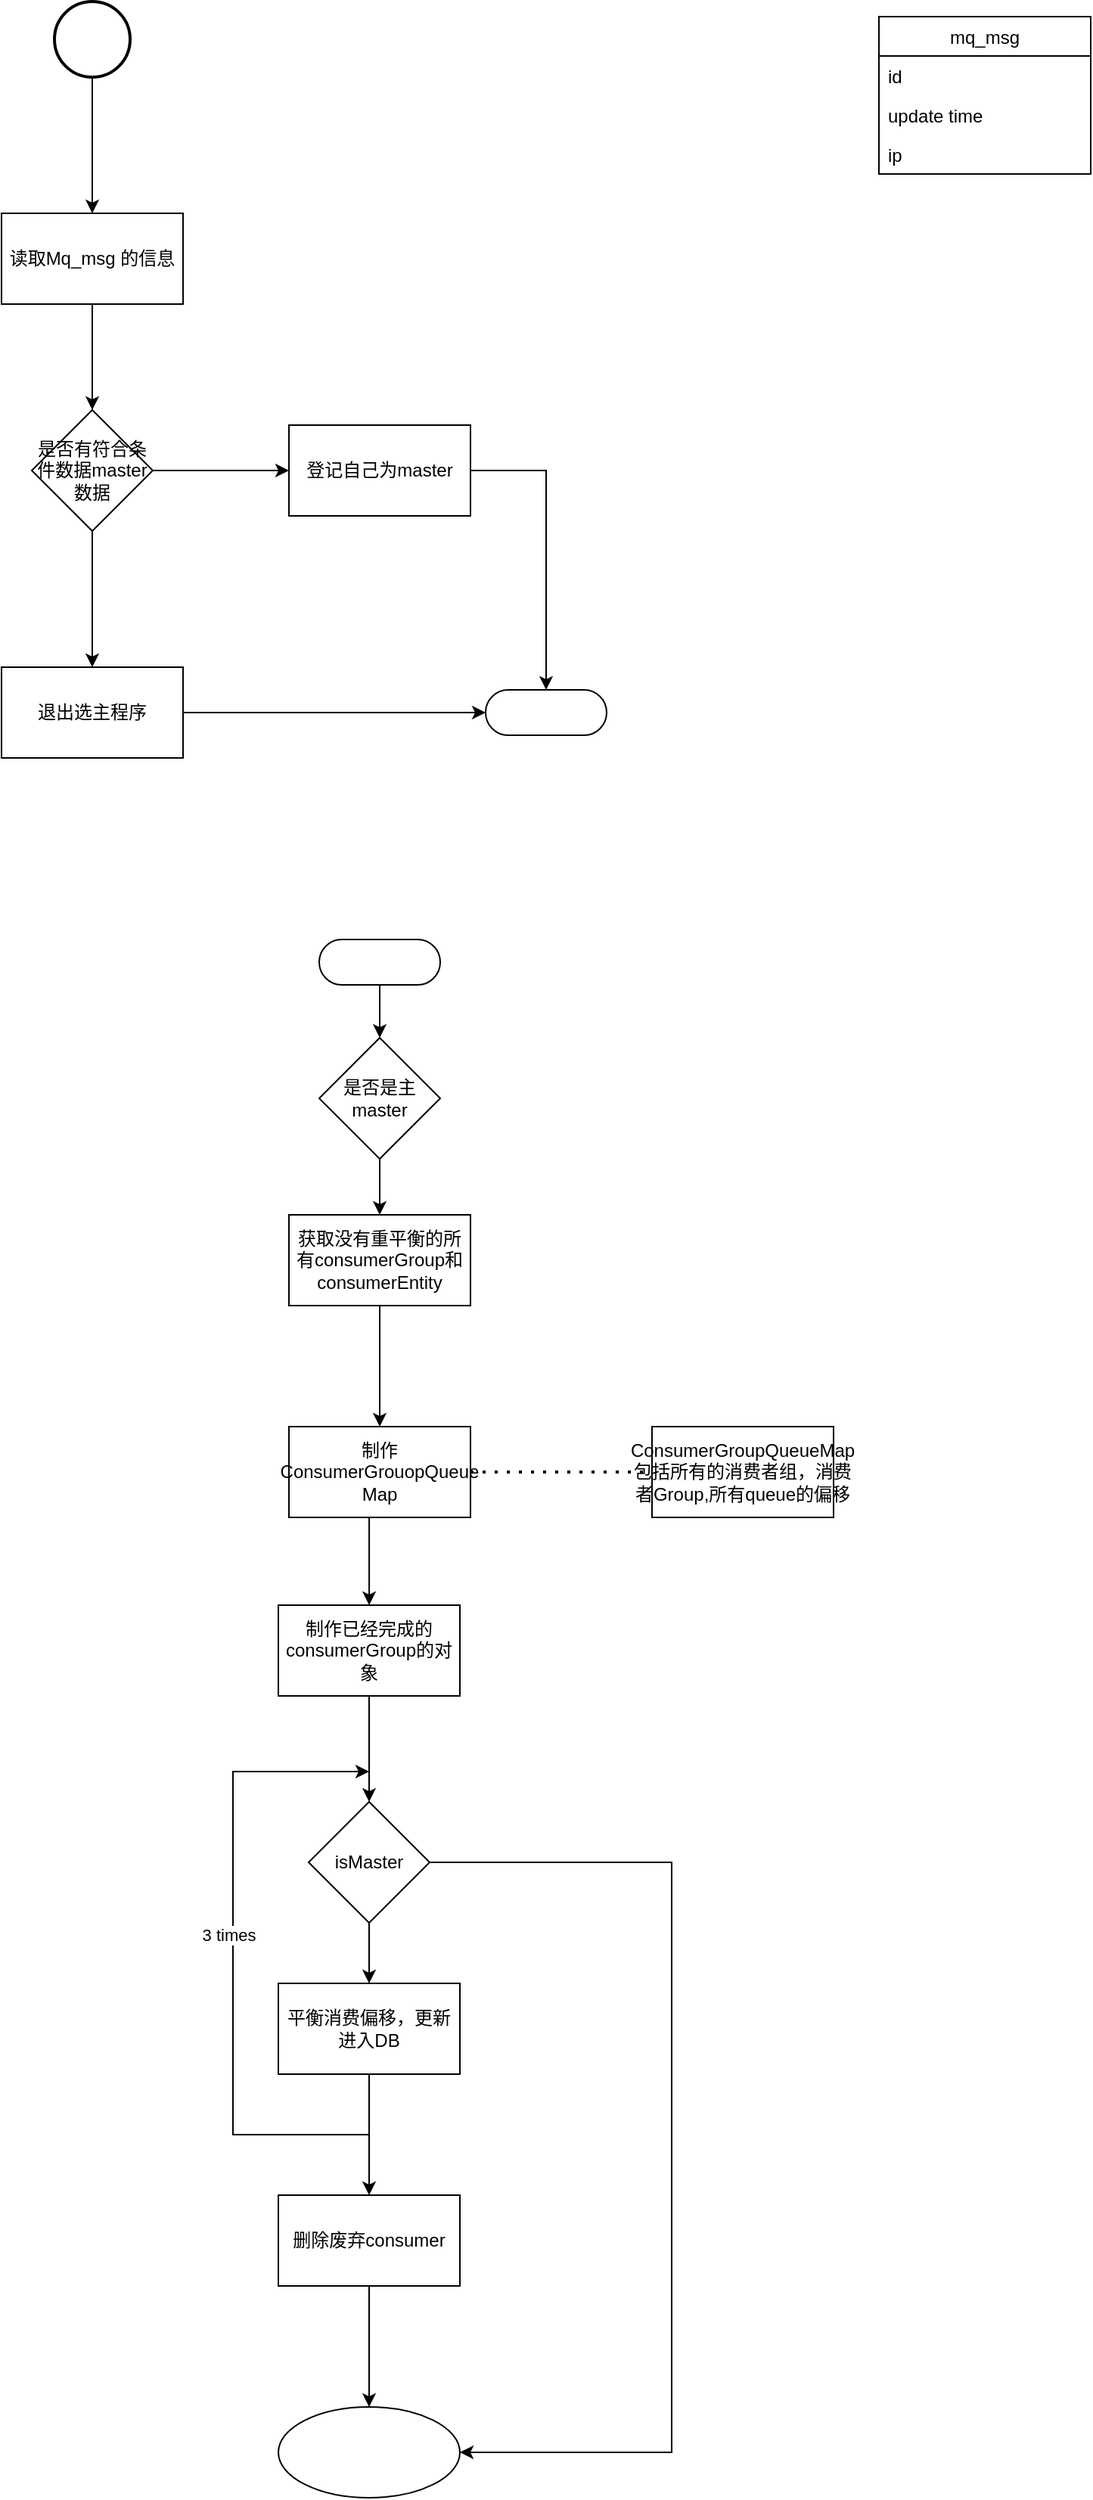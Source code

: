 <mxfile version="20.3.3" type="github">
  <diagram id="A1IVkFVI3k7iJlv4y0Dh" name="第 1 页">
    <mxGraphModel dx="1422" dy="826" grid="1" gridSize="10" guides="1" tooltips="1" connect="1" arrows="1" fold="1" page="1" pageScale="1" pageWidth="827" pageHeight="1169" math="0" shadow="0">
      <root>
        <mxCell id="0" />
        <mxCell id="1" parent="0" />
        <mxCell id="qFUdo42KV_erRPcCLVei-1" value="mq_msg" style="swimlane;fontStyle=0;childLayout=stackLayout;horizontal=1;startSize=26;fillColor=none;horizontalStack=0;resizeParent=1;resizeParentMax=0;resizeLast=0;collapsible=1;marginBottom=0;" parent="1" vertex="1">
          <mxGeometry x="620" y="70" width="140" height="104" as="geometry">
            <mxRectangle x="280" y="280" width="90" height="30" as="alternateBounds" />
          </mxGeometry>
        </mxCell>
        <mxCell id="qFUdo42KV_erRPcCLVei-2" value="id" style="text;strokeColor=none;fillColor=none;align=left;verticalAlign=top;spacingLeft=4;spacingRight=4;overflow=hidden;rotatable=0;points=[[0,0.5],[1,0.5]];portConstraint=eastwest;" parent="qFUdo42KV_erRPcCLVei-1" vertex="1">
          <mxGeometry y="26" width="140" height="26" as="geometry" />
        </mxCell>
        <mxCell id="qFUdo42KV_erRPcCLVei-3" value="update time" style="text;strokeColor=none;fillColor=none;align=left;verticalAlign=top;spacingLeft=4;spacingRight=4;overflow=hidden;rotatable=0;points=[[0,0.5],[1,0.5]];portConstraint=eastwest;" parent="qFUdo42KV_erRPcCLVei-1" vertex="1">
          <mxGeometry y="52" width="140" height="26" as="geometry" />
        </mxCell>
        <mxCell id="qFUdo42KV_erRPcCLVei-4" value="ip" style="text;strokeColor=none;fillColor=none;align=left;verticalAlign=top;spacingLeft=4;spacingRight=4;overflow=hidden;rotatable=0;points=[[0,0.5],[1,0.5]];portConstraint=eastwest;" parent="qFUdo42KV_erRPcCLVei-1" vertex="1">
          <mxGeometry y="78" width="140" height="26" as="geometry" />
        </mxCell>
        <mxCell id="qFUdo42KV_erRPcCLVei-10" value="" style="edgeStyle=orthogonalEdgeStyle;rounded=0;orthogonalLoop=1;jettySize=auto;html=1;" parent="1" source="qFUdo42KV_erRPcCLVei-5" target="qFUdo42KV_erRPcCLVei-9" edge="1">
          <mxGeometry relative="1" as="geometry" />
        </mxCell>
        <mxCell id="qFUdo42KV_erRPcCLVei-5" value="读取Mq_msg 的信息" style="rounded=0;whiteSpace=wrap;html=1;" parent="1" vertex="1">
          <mxGeometry x="40" y="200" width="120" height="60" as="geometry" />
        </mxCell>
        <mxCell id="qFUdo42KV_erRPcCLVei-8" style="edgeStyle=orthogonalEdgeStyle;rounded=0;orthogonalLoop=1;jettySize=auto;html=1;" parent="1" source="qFUdo42KV_erRPcCLVei-7" target="qFUdo42KV_erRPcCLVei-5" edge="1">
          <mxGeometry relative="1" as="geometry" />
        </mxCell>
        <mxCell id="qFUdo42KV_erRPcCLVei-7" value="" style="strokeWidth=2;html=1;shape=mxgraph.flowchart.start_2;whiteSpace=wrap;" parent="1" vertex="1">
          <mxGeometry x="75" y="60" width="50" height="50" as="geometry" />
        </mxCell>
        <mxCell id="qFUdo42KV_erRPcCLVei-12" value="" style="edgeStyle=orthogonalEdgeStyle;rounded=0;orthogonalLoop=1;jettySize=auto;html=1;" parent="1" source="qFUdo42KV_erRPcCLVei-9" target="qFUdo42KV_erRPcCLVei-11" edge="1">
          <mxGeometry relative="1" as="geometry" />
        </mxCell>
        <mxCell id="qFUdo42KV_erRPcCLVei-16" value="" style="edgeStyle=orthogonalEdgeStyle;rounded=0;orthogonalLoop=1;jettySize=auto;html=1;" parent="1" source="qFUdo42KV_erRPcCLVei-9" target="qFUdo42KV_erRPcCLVei-15" edge="1">
          <mxGeometry relative="1" as="geometry" />
        </mxCell>
        <mxCell id="qFUdo42KV_erRPcCLVei-9" value="是否有符合条件数据master数据" style="rhombus;whiteSpace=wrap;html=1;rounded=0;" parent="1" vertex="1">
          <mxGeometry x="60" y="330" width="80" height="80" as="geometry" />
        </mxCell>
        <mxCell id="qFUdo42KV_erRPcCLVei-18" style="edgeStyle=orthogonalEdgeStyle;rounded=0;orthogonalLoop=1;jettySize=auto;html=1;entryX=0;entryY=0.5;entryDx=0;entryDy=0;entryPerimeter=0;" parent="1" source="qFUdo42KV_erRPcCLVei-11" target="qFUdo42KV_erRPcCLVei-17" edge="1">
          <mxGeometry relative="1" as="geometry" />
        </mxCell>
        <mxCell id="qFUdo42KV_erRPcCLVei-11" value="退出选主程序" style="whiteSpace=wrap;html=1;rounded=0;" parent="1" vertex="1">
          <mxGeometry x="40" y="500" width="120" height="60" as="geometry" />
        </mxCell>
        <mxCell id="qFUdo42KV_erRPcCLVei-19" style="edgeStyle=orthogonalEdgeStyle;rounded=0;orthogonalLoop=1;jettySize=auto;html=1;entryX=0.5;entryY=0.5;entryDx=0;entryDy=-15;entryPerimeter=0;" parent="1" source="qFUdo42KV_erRPcCLVei-15" target="qFUdo42KV_erRPcCLVei-17" edge="1">
          <mxGeometry relative="1" as="geometry" />
        </mxCell>
        <mxCell id="qFUdo42KV_erRPcCLVei-15" value="登记自己为master" style="whiteSpace=wrap;html=1;rounded=0;" parent="1" vertex="1">
          <mxGeometry x="230" y="340" width="120" height="60" as="geometry" />
        </mxCell>
        <mxCell id="qFUdo42KV_erRPcCLVei-17" value="" style="html=1;dashed=0;whitespace=wrap;shape=mxgraph.dfd.start" parent="1" vertex="1">
          <mxGeometry x="360" y="515" width="80" height="30" as="geometry" />
        </mxCell>
        <mxCell id="qFUdo42KV_erRPcCLVei-23" value="" style="edgeStyle=orthogonalEdgeStyle;rounded=0;orthogonalLoop=1;jettySize=auto;html=1;" parent="1" source="qFUdo42KV_erRPcCLVei-21" target="qFUdo42KV_erRPcCLVei-22" edge="1">
          <mxGeometry relative="1" as="geometry" />
        </mxCell>
        <mxCell id="qFUdo42KV_erRPcCLVei-21" value="" style="html=1;dashed=0;whitespace=wrap;shape=mxgraph.dfd.start" parent="1" vertex="1">
          <mxGeometry x="250" y="680" width="80" height="30" as="geometry" />
        </mxCell>
        <mxCell id="j-rv734OtA0OHMe2fSV6-2" value="" style="edgeStyle=orthogonalEdgeStyle;rounded=0;orthogonalLoop=1;jettySize=auto;html=1;" edge="1" parent="1" source="qFUdo42KV_erRPcCLVei-22" target="j-rv734OtA0OHMe2fSV6-1">
          <mxGeometry relative="1" as="geometry" />
        </mxCell>
        <mxCell id="qFUdo42KV_erRPcCLVei-22" value="是否是主master" style="rhombus;whiteSpace=wrap;html=1;dashed=0;" parent="1" vertex="1">
          <mxGeometry x="250" y="745" width="80" height="80" as="geometry" />
        </mxCell>
        <mxCell id="qFUdo42KV_erRPcCLVei-29" value="" style="edgeStyle=orthogonalEdgeStyle;rounded=0;orthogonalLoop=1;jettySize=auto;html=1;exitX=0.442;exitY=1;exitDx=0;exitDy=0;exitPerimeter=0;" parent="1" source="j-rv734OtA0OHMe2fSV6-3" target="qFUdo42KV_erRPcCLVei-28" edge="1">
          <mxGeometry relative="1" as="geometry">
            <mxPoint x="283" y="1240" as="sourcePoint" />
          </mxGeometry>
        </mxCell>
        <mxCell id="qFUdo42KV_erRPcCLVei-35" value="" style="edgeStyle=orthogonalEdgeStyle;rounded=0;orthogonalLoop=1;jettySize=auto;html=1;" parent="1" source="qFUdo42KV_erRPcCLVei-28" target="qFUdo42KV_erRPcCLVei-34" edge="1">
          <mxGeometry relative="1" as="geometry" />
        </mxCell>
        <mxCell id="qFUdo42KV_erRPcCLVei-28" value="制作已经完成的consumerGroup的对象" style="whiteSpace=wrap;html=1;dashed=0;" parent="1" vertex="1">
          <mxGeometry x="223" y="1120" width="120" height="60" as="geometry" />
        </mxCell>
        <mxCell id="qFUdo42KV_erRPcCLVei-37" value="" style="edgeStyle=orthogonalEdgeStyle;rounded=0;orthogonalLoop=1;jettySize=auto;html=1;" parent="1" source="qFUdo42KV_erRPcCLVei-34" target="qFUdo42KV_erRPcCLVei-36" edge="1">
          <mxGeometry relative="1" as="geometry" />
        </mxCell>
        <mxCell id="qFUdo42KV_erRPcCLVei-45" style="edgeStyle=orthogonalEdgeStyle;rounded=0;orthogonalLoop=1;jettySize=auto;html=1;entryX=1;entryY=0.5;entryDx=0;entryDy=0;" parent="1" source="qFUdo42KV_erRPcCLVei-34" target="qFUdo42KV_erRPcCLVei-40" edge="1">
          <mxGeometry relative="1" as="geometry">
            <Array as="points">
              <mxPoint x="483" y="1290" />
              <mxPoint x="483" y="1680" />
            </Array>
          </mxGeometry>
        </mxCell>
        <mxCell id="qFUdo42KV_erRPcCLVei-34" value="isMaster" style="rhombus;whiteSpace=wrap;html=1;dashed=0;" parent="1" vertex="1">
          <mxGeometry x="243" y="1250" width="80" height="80" as="geometry" />
        </mxCell>
        <mxCell id="qFUdo42KV_erRPcCLVei-39" value="" style="edgeStyle=orthogonalEdgeStyle;rounded=0;orthogonalLoop=1;jettySize=auto;html=1;" parent="1" source="qFUdo42KV_erRPcCLVei-36" target="qFUdo42KV_erRPcCLVei-38" edge="1">
          <mxGeometry relative="1" as="geometry" />
        </mxCell>
        <mxCell id="qFUdo42KV_erRPcCLVei-36" value="平衡消费偏移，更新进入DB" style="whiteSpace=wrap;html=1;dashed=0;" parent="1" vertex="1">
          <mxGeometry x="223" y="1370" width="120" height="60" as="geometry" />
        </mxCell>
        <mxCell id="qFUdo42KV_erRPcCLVei-41" value="" style="edgeStyle=orthogonalEdgeStyle;rounded=0;orthogonalLoop=1;jettySize=auto;html=1;" parent="1" source="qFUdo42KV_erRPcCLVei-38" target="qFUdo42KV_erRPcCLVei-40" edge="1">
          <mxGeometry relative="1" as="geometry" />
        </mxCell>
        <mxCell id="qFUdo42KV_erRPcCLVei-38" value="删除废弃consumer" style="whiteSpace=wrap;html=1;dashed=0;" parent="1" vertex="1">
          <mxGeometry x="223" y="1510" width="120" height="60" as="geometry" />
        </mxCell>
        <mxCell id="qFUdo42KV_erRPcCLVei-40" value="" style="ellipse;whiteSpace=wrap;html=1;dashed=0;" parent="1" vertex="1">
          <mxGeometry x="223" y="1650" width="120" height="60" as="geometry" />
        </mxCell>
        <mxCell id="qFUdo42KV_erRPcCLVei-43" value="" style="endArrow=classic;html=1;rounded=0;" parent="1" edge="1">
          <mxGeometry width="50" height="50" relative="1" as="geometry">
            <mxPoint x="283" y="1470" as="sourcePoint" />
            <mxPoint x="283" y="1230" as="targetPoint" />
            <Array as="points">
              <mxPoint x="193" y="1470" />
              <mxPoint x="193" y="1230" />
            </Array>
          </mxGeometry>
        </mxCell>
        <mxCell id="qFUdo42KV_erRPcCLVei-44" value="3 times" style="edgeLabel;html=1;align=center;verticalAlign=middle;resizable=0;points=[];" parent="qFUdo42KV_erRPcCLVei-43" vertex="1" connectable="0">
          <mxGeometry x="0.057" y="3" relative="1" as="geometry">
            <mxPoint as="offset" />
          </mxGeometry>
        </mxCell>
        <mxCell id="j-rv734OtA0OHMe2fSV6-4" value="" style="edgeStyle=orthogonalEdgeStyle;rounded=0;orthogonalLoop=1;jettySize=auto;html=1;" edge="1" parent="1" source="j-rv734OtA0OHMe2fSV6-1" target="j-rv734OtA0OHMe2fSV6-3">
          <mxGeometry relative="1" as="geometry" />
        </mxCell>
        <mxCell id="j-rv734OtA0OHMe2fSV6-1" value="获取没有重平衡的所有consumerGroup和consumerEntity" style="whiteSpace=wrap;html=1;dashed=0;" vertex="1" parent="1">
          <mxGeometry x="230" y="862" width="120" height="60" as="geometry" />
        </mxCell>
        <mxCell id="j-rv734OtA0OHMe2fSV6-3" value="制作ConsumerGrouopQueue Map" style="whiteSpace=wrap;html=1;dashed=0;" vertex="1" parent="1">
          <mxGeometry x="230" y="1002" width="120" height="60" as="geometry" />
        </mxCell>
        <mxCell id="j-rv734OtA0OHMe2fSV6-5" value="ConsumerGroupQueueMap包括所有的消费者组，消费者Group,所有queue的偏移" style="whiteSpace=wrap;html=1;dashed=0;" vertex="1" parent="1">
          <mxGeometry x="470" y="1002" width="120" height="60" as="geometry" />
        </mxCell>
        <mxCell id="j-rv734OtA0OHMe2fSV6-8" value="" style="endArrow=none;dashed=1;html=1;dashPattern=1 3;strokeWidth=2;rounded=0;elbow=vertical;exitX=1;exitY=0.5;exitDx=0;exitDy=0;entryX=0;entryY=0.5;entryDx=0;entryDy=0;" edge="1" parent="1" source="j-rv734OtA0OHMe2fSV6-3" target="j-rv734OtA0OHMe2fSV6-5">
          <mxGeometry width="50" height="50" relative="1" as="geometry">
            <mxPoint x="370" y="1110" as="sourcePoint" />
            <mxPoint x="500" y="1090" as="targetPoint" />
          </mxGeometry>
        </mxCell>
      </root>
    </mxGraphModel>
  </diagram>
</mxfile>
